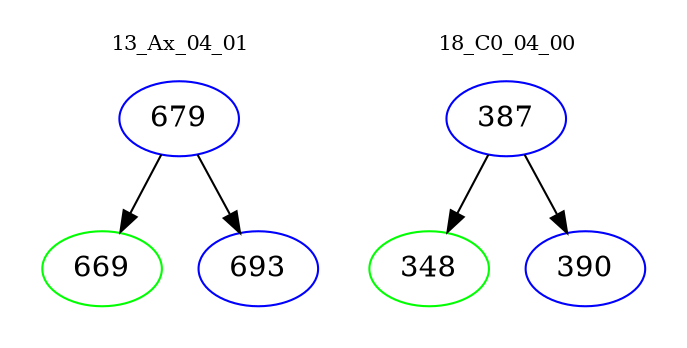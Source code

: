 digraph{
subgraph cluster_0 {
color = white
label = "13_Ax_04_01";
fontsize=10;
T0_679 [label="679", color="blue"]
T0_679 -> T0_669 [color="black"]
T0_669 [label="669", color="green"]
T0_679 -> T0_693 [color="black"]
T0_693 [label="693", color="blue"]
}
subgraph cluster_1 {
color = white
label = "18_C0_04_00";
fontsize=10;
T1_387 [label="387", color="blue"]
T1_387 -> T1_348 [color="black"]
T1_348 [label="348", color="green"]
T1_387 -> T1_390 [color="black"]
T1_390 [label="390", color="blue"]
}
}
